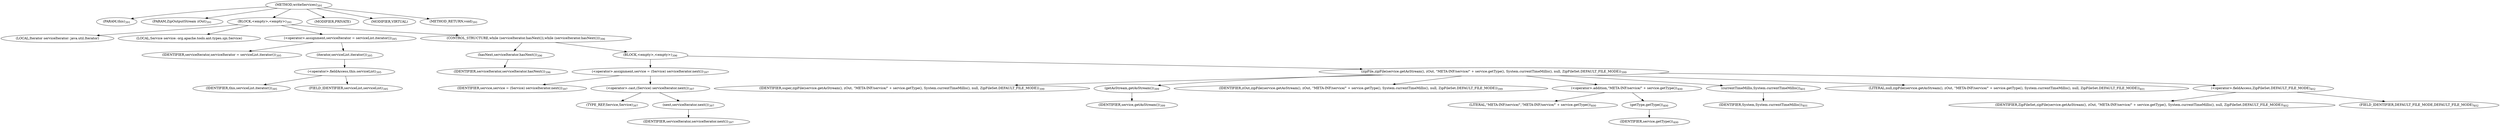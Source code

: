 digraph "writeServices" {  
"677" [label = <(METHOD,writeServices)<SUB>391</SUB>> ]
"678" [label = <(PARAM,this)<SUB>391</SUB>> ]
"679" [label = <(PARAM,ZipOutputStream zOut)<SUB>391</SUB>> ]
"680" [label = <(BLOCK,&lt;empty&gt;,&lt;empty&gt;)<SUB>391</SUB>> ]
"681" [label = <(LOCAL,Iterator serviceIterator: java.util.Iterator)> ]
"682" [label = <(LOCAL,Service service: org.apache.tools.ant.types.spi.Service)> ]
"683" [label = <(&lt;operator&gt;.assignment,serviceIterator = serviceList.iterator())<SUB>395</SUB>> ]
"684" [label = <(IDENTIFIER,serviceIterator,serviceIterator = serviceList.iterator())<SUB>395</SUB>> ]
"685" [label = <(iterator,serviceList.iterator())<SUB>395</SUB>> ]
"686" [label = <(&lt;operator&gt;.fieldAccess,this.serviceList)<SUB>395</SUB>> ]
"687" [label = <(IDENTIFIER,this,serviceList.iterator())<SUB>395</SUB>> ]
"688" [label = <(FIELD_IDENTIFIER,serviceList,serviceList)<SUB>395</SUB>> ]
"689" [label = <(CONTROL_STRUCTURE,while (serviceIterator.hasNext()),while (serviceIterator.hasNext()))<SUB>396</SUB>> ]
"690" [label = <(hasNext,serviceIterator.hasNext())<SUB>396</SUB>> ]
"691" [label = <(IDENTIFIER,serviceIterator,serviceIterator.hasNext())<SUB>396</SUB>> ]
"692" [label = <(BLOCK,&lt;empty&gt;,&lt;empty&gt;)<SUB>396</SUB>> ]
"693" [label = <(&lt;operator&gt;.assignment,service = (Service) serviceIterator.next())<SUB>397</SUB>> ]
"694" [label = <(IDENTIFIER,service,service = (Service) serviceIterator.next())<SUB>397</SUB>> ]
"695" [label = <(&lt;operator&gt;.cast,(Service) serviceIterator.next())<SUB>397</SUB>> ]
"696" [label = <(TYPE_REF,Service,Service)<SUB>397</SUB>> ]
"697" [label = <(next,serviceIterator.next())<SUB>397</SUB>> ]
"698" [label = <(IDENTIFIER,serviceIterator,serviceIterator.next())<SUB>397</SUB>> ]
"699" [label = <(zipFile,zipFile(service.getAsStream(), zOut, &quot;META-INF/service/&quot; + service.getType(), System.currentTimeMillis(), null, ZipFileSet.DEFAULT_FILE_MODE))<SUB>399</SUB>> ]
"700" [label = <(IDENTIFIER,super,zipFile(service.getAsStream(), zOut, &quot;META-INF/service/&quot; + service.getType(), System.currentTimeMillis(), null, ZipFileSet.DEFAULT_FILE_MODE))<SUB>399</SUB>> ]
"701" [label = <(getAsStream,getAsStream())<SUB>399</SUB>> ]
"702" [label = <(IDENTIFIER,service,getAsStream())<SUB>399</SUB>> ]
"703" [label = <(IDENTIFIER,zOut,zipFile(service.getAsStream(), zOut, &quot;META-INF/service/&quot; + service.getType(), System.currentTimeMillis(), null, ZipFileSet.DEFAULT_FILE_MODE))<SUB>399</SUB>> ]
"704" [label = <(&lt;operator&gt;.addition,&quot;META-INF/service/&quot; + service.getType())<SUB>400</SUB>> ]
"705" [label = <(LITERAL,&quot;META-INF/service/&quot;,&quot;META-INF/service/&quot; + service.getType())<SUB>400</SUB>> ]
"706" [label = <(getType,getType())<SUB>400</SUB>> ]
"707" [label = <(IDENTIFIER,service,getType())<SUB>400</SUB>> ]
"708" [label = <(currentTimeMillis,System.currentTimeMillis())<SUB>401</SUB>> ]
"709" [label = <(IDENTIFIER,System,System.currentTimeMillis())<SUB>401</SUB>> ]
"710" [label = <(LITERAL,null,zipFile(service.getAsStream(), zOut, &quot;META-INF/service/&quot; + service.getType(), System.currentTimeMillis(), null, ZipFileSet.DEFAULT_FILE_MODE))<SUB>401</SUB>> ]
"711" [label = <(&lt;operator&gt;.fieldAccess,ZipFileSet.DEFAULT_FILE_MODE)<SUB>402</SUB>> ]
"712" [label = <(IDENTIFIER,ZipFileSet,zipFile(service.getAsStream(), zOut, &quot;META-INF/service/&quot; + service.getType(), System.currentTimeMillis(), null, ZipFileSet.DEFAULT_FILE_MODE))<SUB>402</SUB>> ]
"713" [label = <(FIELD_IDENTIFIER,DEFAULT_FILE_MODE,DEFAULT_FILE_MODE)<SUB>402</SUB>> ]
"714" [label = <(MODIFIER,PRIVATE)> ]
"715" [label = <(MODIFIER,VIRTUAL)> ]
"716" [label = <(METHOD_RETURN,void)<SUB>391</SUB>> ]
  "677" -> "678" 
  "677" -> "679" 
  "677" -> "680" 
  "677" -> "714" 
  "677" -> "715" 
  "677" -> "716" 
  "680" -> "681" 
  "680" -> "682" 
  "680" -> "683" 
  "680" -> "689" 
  "683" -> "684" 
  "683" -> "685" 
  "685" -> "686" 
  "686" -> "687" 
  "686" -> "688" 
  "689" -> "690" 
  "689" -> "692" 
  "690" -> "691" 
  "692" -> "693" 
  "692" -> "699" 
  "693" -> "694" 
  "693" -> "695" 
  "695" -> "696" 
  "695" -> "697" 
  "697" -> "698" 
  "699" -> "700" 
  "699" -> "701" 
  "699" -> "703" 
  "699" -> "704" 
  "699" -> "708" 
  "699" -> "710" 
  "699" -> "711" 
  "701" -> "702" 
  "704" -> "705" 
  "704" -> "706" 
  "706" -> "707" 
  "708" -> "709" 
  "711" -> "712" 
  "711" -> "713" 
}
